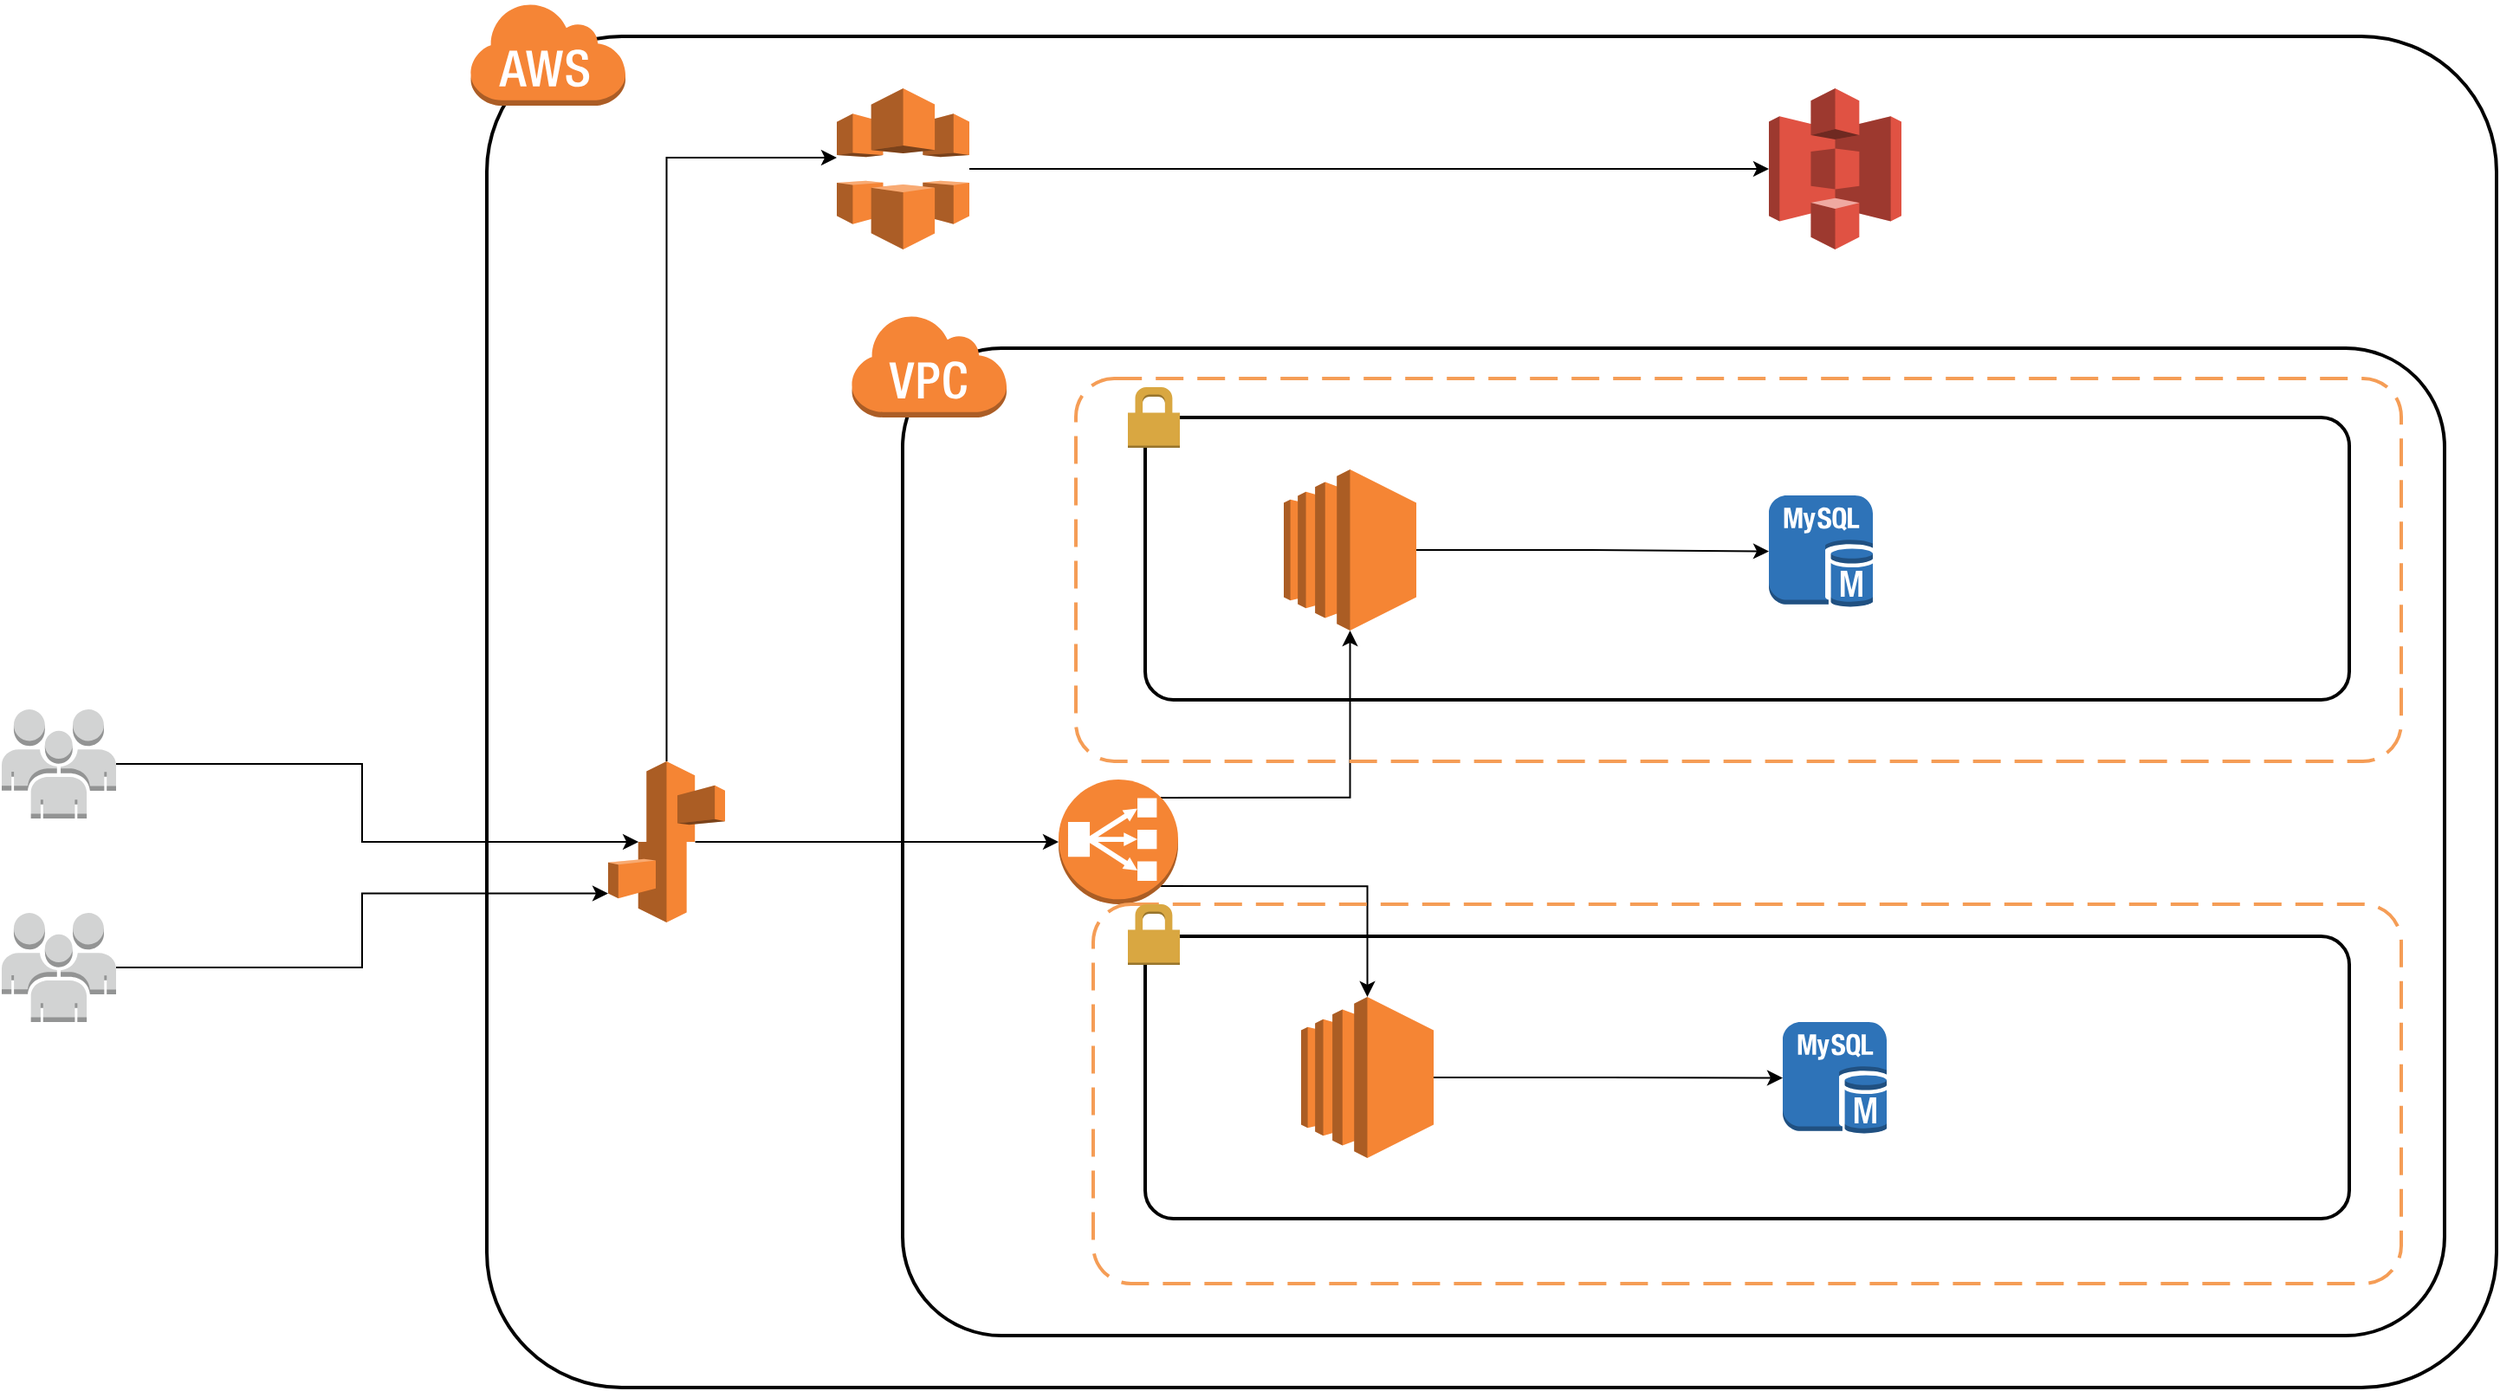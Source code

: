 <mxfile version="12.2.4" pages="1"><diagram id="WVnfwtYx5j6eYBorOCCY" name="Page-1"><mxGraphModel dx="1032" dy="674" grid="1" gridSize="10" guides="1" tooltips="1" connect="1" arrows="1" fold="1" page="1" pageScale="1" pageWidth="1600" pageHeight="1200" math="0" shadow="0"><root><mxCell id="0"/><mxCell id="1" parent="0"/><mxCell id="36" value="" style="rounded=1;arcSize=10;dashed=0;fillColor=none;gradientColor=none;strokeWidth=2;" parent="1" vertex="1"><mxGeometry x="400" y="40" width="1160" height="780" as="geometry"/></mxCell><mxCell id="37" value="" style="dashed=0;html=1;shape=mxgraph.aws3.cloud;fillColor=#F58536;gradientColor=none;dashed=0;" parent="1" vertex="1"><mxGeometry x="390" y="20" width="90" height="60" as="geometry"/></mxCell><mxCell id="38" value="" style="rounded=1;arcSize=10;dashed=0;fillColor=none;gradientColor=none;strokeWidth=2;" parent="1" vertex="1"><mxGeometry x="640" y="220" width="890" height="570" as="geometry"/></mxCell><mxCell id="39" value="" style="dashed=0;html=1;shape=mxgraph.aws3.virtual_private_cloud;fillColor=#F58536;gradientColor=none;dashed=0;" parent="1" vertex="1"><mxGeometry x="610" y="200" width="90" height="60" as="geometry"/></mxCell><mxCell id="56" style="edgeStyle=orthogonalEdgeStyle;rounded=0;orthogonalLoop=1;jettySize=auto;html=1;" parent="1" source="41" target="52" edge="1"><mxGeometry relative="1" as="geometry"><mxPoint x="590" y="110" as="targetPoint"/><Array as="points"><mxPoint x="504" y="110"/></Array></mxGeometry></mxCell><mxCell id="41" value="" style="outlineConnect=0;dashed=0;verticalLabelPosition=bottom;verticalAlign=top;align=center;html=1;shape=mxgraph.aws3.elastic_beanstalk;fillColor=#F58534;gradientColor=none;" parent="1" vertex="1"><mxGeometry x="470" y="458.5" width="67.5" height="93" as="geometry"/></mxCell><mxCell id="61" style="edgeStyle=orthogonalEdgeStyle;rounded=0;orthogonalLoop=1;jettySize=auto;html=1;exitX=0.855;exitY=0.855;exitDx=0;exitDy=0;exitPerimeter=0;" parent="1" source="42" target="57" edge="1"><mxGeometry relative="1" as="geometry"/></mxCell><mxCell id="62" style="edgeStyle=orthogonalEdgeStyle;rounded=0;orthogonalLoop=1;jettySize=auto;html=1;exitX=0.855;exitY=0.145;exitDx=0;exitDy=0;exitPerimeter=0;" parent="1" source="42" target="58" edge="1"><mxGeometry relative="1" as="geometry"/></mxCell><mxCell id="42" value="" style="outlineConnect=0;dashed=0;verticalLabelPosition=bottom;verticalAlign=top;align=center;html=1;shape=mxgraph.aws3.classic_load_balancer;fillColor=#F58534;gradientColor=none;" parent="1" vertex="1"><mxGeometry x="730" y="469" width="69" height="72" as="geometry"/></mxCell><mxCell id="43" value="" style="endArrow=classic;html=1;entryX=0;entryY=0.5;entryDx=0;entryDy=0;entryPerimeter=0;exitX=0.745;exitY=0.5;exitDx=0;exitDy=0;exitPerimeter=0;" parent="1" source="41" target="42" edge="1"><mxGeometry width="50" height="50" relative="1" as="geometry"><mxPoint x="540" y="505" as="sourcePoint"/><mxPoint x="440" y="840" as="targetPoint"/><Array as="points"><mxPoint x="730" y="505"/></Array></mxGeometry></mxCell><mxCell id="44" value="" style="rounded=1;arcSize=10;dashed=1;strokeColor=#F59D56;fillColor=none;gradientColor=none;dashPattern=8 4;strokeWidth=2;" parent="1" vertex="1"><mxGeometry x="740" y="237.5" width="765" height="221" as="geometry"/></mxCell><mxCell id="45" value="" style="rounded=1;arcSize=10;dashed=1;strokeColor=#F59D56;fillColor=none;gradientColor=none;dashPattern=8 4;strokeWidth=2;" parent="1" vertex="1"><mxGeometry x="750" y="541" width="755" height="219" as="geometry"/></mxCell><mxCell id="46" value="" style="rounded=1;arcSize=10;dashed=0;fillColor=none;gradientColor=none;strokeWidth=2;" parent="1" vertex="1"><mxGeometry x="780" y="260" width="695" height="163" as="geometry"/></mxCell><mxCell id="47" value="" style="dashed=0;html=1;shape=mxgraph.aws3.permissions;fillColor=#D9A741;gradientColor=none;dashed=0;" parent="1" vertex="1"><mxGeometry x="770" y="242.5" width="30" height="35" as="geometry"/></mxCell><mxCell id="48" value="" style="rounded=1;arcSize=10;dashed=0;fillColor=none;gradientColor=none;strokeWidth=2;" parent="1" vertex="1"><mxGeometry x="780" y="559.5" width="695" height="163" as="geometry"/></mxCell><mxCell id="49" value="" style="dashed=0;html=1;shape=mxgraph.aws3.permissions;fillColor=#D9A741;gradientColor=none;dashed=0;" parent="1" vertex="1"><mxGeometry x="770" y="541" width="30" height="35" as="geometry"/></mxCell><mxCell id="51" value="" style="outlineConnect=0;dashed=0;verticalLabelPosition=bottom;verticalAlign=top;align=center;html=1;shape=mxgraph.aws3.s3;fillColor=#E05243;gradientColor=none;" parent="1" vertex="1"><mxGeometry x="1140" y="70" width="76.5" height="93" as="geometry"/></mxCell><mxCell id="55" style="edgeStyle=orthogonalEdgeStyle;rounded=0;orthogonalLoop=1;jettySize=auto;html=1;entryX=0;entryY=0.5;entryDx=0;entryDy=0;entryPerimeter=0;" parent="1" source="52" target="51" edge="1"><mxGeometry relative="1" as="geometry"/></mxCell><mxCell id="52" value="" style="outlineConnect=0;dashed=0;verticalLabelPosition=bottom;verticalAlign=top;align=center;html=1;shape=mxgraph.aws3.cloudfront;fillColor=#F58536;gradientColor=none;" parent="1" vertex="1"><mxGeometry x="602" y="70" width="76.5" height="93" as="geometry"/></mxCell><mxCell id="65" style="edgeStyle=orthogonalEdgeStyle;rounded=0;orthogonalLoop=1;jettySize=auto;html=1;entryX=0;entryY=0.5;entryDx=0;entryDy=0;entryPerimeter=0;" parent="1" source="57" target="64" edge="1"><mxGeometry relative="1" as="geometry"/></mxCell><mxCell id="57" value="" style="outlineConnect=0;dashed=0;verticalLabelPosition=bottom;verticalAlign=top;align=center;html=1;shape=mxgraph.aws3.ec2;fillColor=#F58534;gradientColor=none;" parent="1" vertex="1"><mxGeometry x="870" y="594.5" width="76.5" height="93" as="geometry"/></mxCell><mxCell id="66" style="edgeStyle=orthogonalEdgeStyle;rounded=0;orthogonalLoop=1;jettySize=auto;html=1;entryX=0;entryY=0.5;entryDx=0;entryDy=0;entryPerimeter=0;" parent="1" source="58" target="63" edge="1"><mxGeometry relative="1" as="geometry"/></mxCell><mxCell id="58" value="" style="outlineConnect=0;dashed=0;verticalLabelPosition=bottom;verticalAlign=top;align=center;html=1;shape=mxgraph.aws3.ec2;fillColor=#F58534;gradientColor=none;" parent="1" vertex="1"><mxGeometry x="860" y="290" width="76.5" height="93" as="geometry"/></mxCell><mxCell id="63" value="" style="outlineConnect=0;dashed=0;verticalLabelPosition=bottom;verticalAlign=top;align=center;html=1;shape=mxgraph.aws3.mysql_db_instance;fillColor=#2E73B8;gradientColor=none;" parent="1" vertex="1"><mxGeometry x="1140" y="305" width="60" height="64.5" as="geometry"/></mxCell><mxCell id="64" value="" style="outlineConnect=0;dashed=0;verticalLabelPosition=bottom;verticalAlign=top;align=center;html=1;shape=mxgraph.aws3.mysql_db_instance;fillColor=#2E73B8;gradientColor=none;" parent="1" vertex="1"><mxGeometry x="1148" y="609" width="60" height="64.5" as="geometry"/></mxCell><mxCell id="69" style="edgeStyle=orthogonalEdgeStyle;rounded=0;orthogonalLoop=1;jettySize=auto;html=1;exitX=1;exitY=0.5;exitDx=0;exitDy=0;exitPerimeter=0;entryX=0.26;entryY=0.5;entryDx=0;entryDy=0;entryPerimeter=0;" parent="1" source="67" target="41" edge="1"><mxGeometry relative="1" as="geometry"/></mxCell><mxCell id="67" value="" style="outlineConnect=0;dashed=0;verticalLabelPosition=bottom;verticalAlign=top;align=center;html=1;shape=mxgraph.aws3.users;fillColor=#D2D3D3;gradientColor=none;" parent="1" vertex="1"><mxGeometry x="120" y="428.5" width="66" height="63" as="geometry"/></mxCell><mxCell id="70" style="edgeStyle=orthogonalEdgeStyle;rounded=0;orthogonalLoop=1;jettySize=auto;html=1;exitX=1;exitY=0.5;exitDx=0;exitDy=0;exitPerimeter=0;entryX=0;entryY=0.82;entryDx=0;entryDy=0;entryPerimeter=0;" parent="1" source="68" target="41" edge="1"><mxGeometry relative="1" as="geometry"/></mxCell><mxCell id="68" value="" style="outlineConnect=0;dashed=0;verticalLabelPosition=bottom;verticalAlign=top;align=center;html=1;shape=mxgraph.aws3.users;fillColor=#D2D3D3;gradientColor=none;" parent="1" vertex="1"><mxGeometry x="120" y="546" width="66" height="63" as="geometry"/></mxCell></root></mxGraphModel></diagram></mxfile>